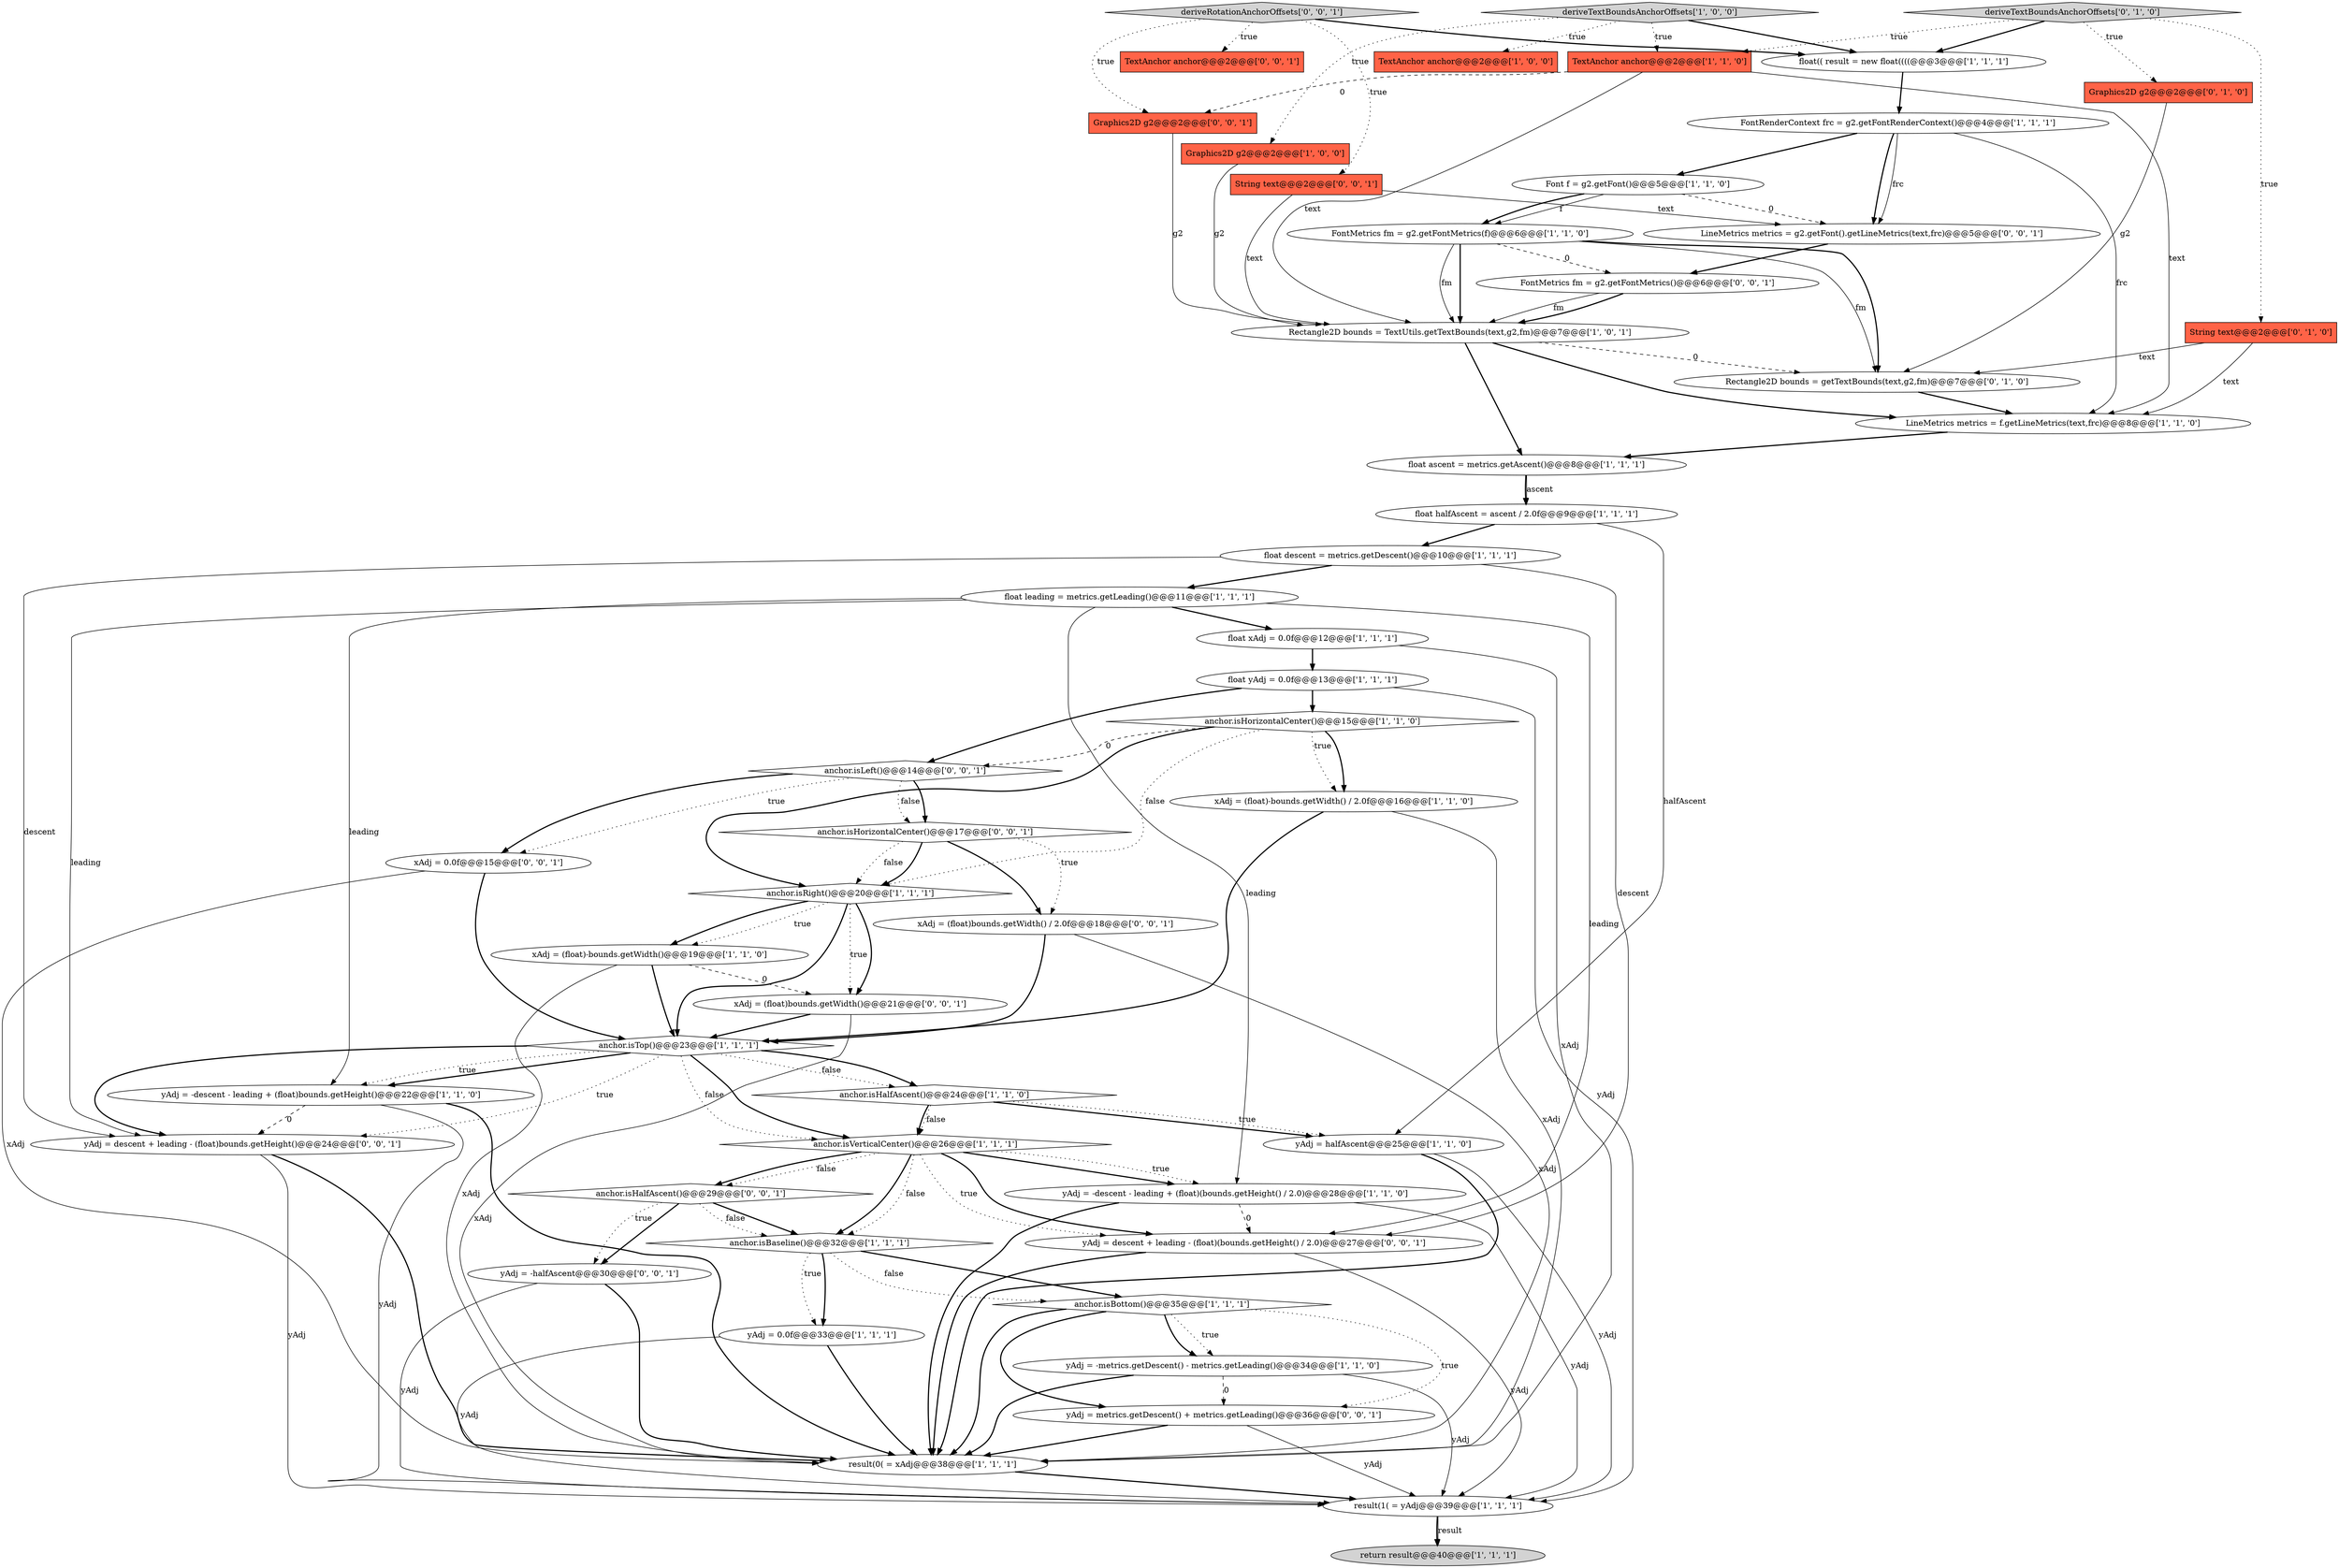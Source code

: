 digraph {
34 [style = filled, label = "Graphics2D g2@@@2@@@['0', '1', '0']", fillcolor = tomato, shape = box image = "AAA0AAABBB2BBB"];
46 [style = filled, label = "xAdj = (float)bounds.getWidth() / 2.0f@@@18@@@['0', '0', '1']", fillcolor = white, shape = ellipse image = "AAA0AAABBB3BBB"];
4 [style = filled, label = "Font f = g2.getFont()@@@5@@@['1', '1', '0']", fillcolor = white, shape = ellipse image = "AAA0AAABBB1BBB"];
51 [style = filled, label = "Graphics2D g2@@@2@@@['0', '0', '1']", fillcolor = tomato, shape = box image = "AAA0AAABBB3BBB"];
1 [style = filled, label = "float halfAscent = ascent / 2.0f@@@9@@@['1', '1', '1']", fillcolor = white, shape = ellipse image = "AAA0AAABBB1BBB"];
29 [style = filled, label = "FontRenderContext frc = g2.getFontRenderContext()@@@4@@@['1', '1', '1']", fillcolor = white, shape = ellipse image = "AAA0AAABBB1BBB"];
28 [style = filled, label = "float(( result = new float((((@@@3@@@['1', '1', '1']", fillcolor = white, shape = ellipse image = "AAA0AAABBB1BBB"];
33 [style = filled, label = "Rectangle2D bounds = getTextBounds(text,g2,fm)@@@7@@@['0', '1', '0']", fillcolor = white, shape = ellipse image = "AAA1AAABBB2BBB"];
0 [style = filled, label = "anchor.isBottom()@@@35@@@['1', '1', '1']", fillcolor = white, shape = diamond image = "AAA0AAABBB1BBB"];
42 [style = filled, label = "yAdj = descent + leading - (float)bounds.getHeight()@@@24@@@['0', '0', '1']", fillcolor = white, shape = ellipse image = "AAA0AAABBB3BBB"];
30 [style = filled, label = "xAdj = (float)-bounds.getWidth() / 2.0f@@@16@@@['1', '1', '0']", fillcolor = white, shape = ellipse image = "AAA0AAABBB1BBB"];
45 [style = filled, label = "String text@@@2@@@['0', '0', '1']", fillcolor = tomato, shape = box image = "AAA0AAABBB3BBB"];
7 [style = filled, label = "yAdj = -descent - leading + (float)(bounds.getHeight() / 2.0)@@@28@@@['1', '1', '0']", fillcolor = white, shape = ellipse image = "AAA0AAABBB1BBB"];
16 [style = filled, label = "xAdj = (float)-bounds.getWidth()@@@19@@@['1', '1', '0']", fillcolor = white, shape = ellipse image = "AAA0AAABBB1BBB"];
40 [style = filled, label = "xAdj = (float)bounds.getWidth()@@@21@@@['0', '0', '1']", fillcolor = white, shape = ellipse image = "AAA0AAABBB3BBB"];
35 [style = filled, label = "String text@@@2@@@['0', '1', '0']", fillcolor = tomato, shape = box image = "AAA0AAABBB2BBB"];
18 [style = filled, label = "float descent = metrics.getDescent()@@@10@@@['1', '1', '1']", fillcolor = white, shape = ellipse image = "AAA0AAABBB1BBB"];
5 [style = filled, label = "result(0( = xAdj@@@38@@@['1', '1', '1']", fillcolor = white, shape = ellipse image = "AAA0AAABBB1BBB"];
50 [style = filled, label = "deriveRotationAnchorOffsets['0', '0', '1']", fillcolor = lightgray, shape = diamond image = "AAA0AAABBB3BBB"];
49 [style = filled, label = "yAdj = -halfAscent@@@30@@@['0', '0', '1']", fillcolor = white, shape = ellipse image = "AAA0AAABBB3BBB"];
6 [style = filled, label = "TextAnchor anchor@@@2@@@['1', '0', '0']", fillcolor = tomato, shape = box image = "AAA0AAABBB1BBB"];
37 [style = filled, label = "TextAnchor anchor@@@2@@@['0', '0', '1']", fillcolor = tomato, shape = box image = "AAA0AAABBB3BBB"];
44 [style = filled, label = "FontMetrics fm = g2.getFontMetrics()@@@6@@@['0', '0', '1']", fillcolor = white, shape = ellipse image = "AAA0AAABBB3BBB"];
26 [style = filled, label = "anchor.isVerticalCenter()@@@26@@@['1', '1', '1']", fillcolor = white, shape = diamond image = "AAA0AAABBB1BBB"];
27 [style = filled, label = "return result@@@40@@@['1', '1', '1']", fillcolor = lightgray, shape = ellipse image = "AAA0AAABBB1BBB"];
17 [style = filled, label = "result(1( = yAdj@@@39@@@['1', '1', '1']", fillcolor = white, shape = ellipse image = "AAA0AAABBB1BBB"];
21 [style = filled, label = "yAdj = -metrics.getDescent() - metrics.getLeading()@@@34@@@['1', '1', '0']", fillcolor = white, shape = ellipse image = "AAA0AAABBB1BBB"];
15 [style = filled, label = "FontMetrics fm = g2.getFontMetrics(f)@@@6@@@['1', '1', '0']", fillcolor = white, shape = ellipse image = "AAA0AAABBB1BBB"];
48 [style = filled, label = "yAdj = metrics.getDescent() + metrics.getLeading()@@@36@@@['0', '0', '1']", fillcolor = white, shape = ellipse image = "AAA0AAABBB3BBB"];
2 [style = filled, label = "yAdj = 0.0f@@@33@@@['1', '1', '1']", fillcolor = white, shape = ellipse image = "AAA0AAABBB1BBB"];
14 [style = filled, label = "anchor.isTop()@@@23@@@['1', '1', '1']", fillcolor = white, shape = diamond image = "AAA0AAABBB1BBB"];
12 [style = filled, label = "anchor.isHalfAscent()@@@24@@@['1', '1', '0']", fillcolor = white, shape = diamond image = "AAA0AAABBB1BBB"];
24 [style = filled, label = "Graphics2D g2@@@2@@@['1', '0', '0']", fillcolor = tomato, shape = box image = "AAA0AAABBB1BBB"];
3 [style = filled, label = "float leading = metrics.getLeading()@@@11@@@['1', '1', '1']", fillcolor = white, shape = ellipse image = "AAA0AAABBB1BBB"];
43 [style = filled, label = "anchor.isHorizontalCenter()@@@17@@@['0', '0', '1']", fillcolor = white, shape = diamond image = "AAA0AAABBB3BBB"];
13 [style = filled, label = "deriveTextBoundsAnchorOffsets['1', '0', '0']", fillcolor = lightgray, shape = diamond image = "AAA0AAABBB1BBB"];
19 [style = filled, label = "anchor.isHorizontalCenter()@@@15@@@['1', '1', '0']", fillcolor = white, shape = diamond image = "AAA0AAABBB1BBB"];
32 [style = filled, label = "LineMetrics metrics = f.getLineMetrics(text,frc)@@@8@@@['1', '1', '0']", fillcolor = white, shape = ellipse image = "AAA0AAABBB1BBB"];
39 [style = filled, label = "xAdj = 0.0f@@@15@@@['0', '0', '1']", fillcolor = white, shape = ellipse image = "AAA0AAABBB3BBB"];
8 [style = filled, label = "anchor.isBaseline()@@@32@@@['1', '1', '1']", fillcolor = white, shape = diamond image = "AAA0AAABBB1BBB"];
23 [style = filled, label = "float yAdj = 0.0f@@@13@@@['1', '1', '1']", fillcolor = white, shape = ellipse image = "AAA0AAABBB1BBB"];
9 [style = filled, label = "yAdj = -descent - leading + (float)bounds.getHeight()@@@22@@@['1', '1', '0']", fillcolor = white, shape = ellipse image = "AAA0AAABBB1BBB"];
20 [style = filled, label = "float ascent = metrics.getAscent()@@@8@@@['1', '1', '1']", fillcolor = white, shape = ellipse image = "AAA0AAABBB1BBB"];
31 [style = filled, label = "Rectangle2D bounds = TextUtils.getTextBounds(text,g2,fm)@@@7@@@['1', '0', '1']", fillcolor = white, shape = ellipse image = "AAA0AAABBB1BBB"];
10 [style = filled, label = "yAdj = halfAscent@@@25@@@['1', '1', '0']", fillcolor = white, shape = ellipse image = "AAA0AAABBB1BBB"];
36 [style = filled, label = "deriveTextBoundsAnchorOffsets['0', '1', '0']", fillcolor = lightgray, shape = diamond image = "AAA0AAABBB2BBB"];
41 [style = filled, label = "yAdj = descent + leading - (float)(bounds.getHeight() / 2.0)@@@27@@@['0', '0', '1']", fillcolor = white, shape = ellipse image = "AAA0AAABBB3BBB"];
47 [style = filled, label = "anchor.isHalfAscent()@@@29@@@['0', '0', '1']", fillcolor = white, shape = diamond image = "AAA0AAABBB3BBB"];
52 [style = filled, label = "anchor.isLeft()@@@14@@@['0', '0', '1']", fillcolor = white, shape = diamond image = "AAA0AAABBB3BBB"];
22 [style = filled, label = "anchor.isRight()@@@20@@@['1', '1', '1']", fillcolor = white, shape = diamond image = "AAA0AAABBB1BBB"];
25 [style = filled, label = "TextAnchor anchor@@@2@@@['1', '1', '0']", fillcolor = tomato, shape = box image = "AAA0AAABBB1BBB"];
11 [style = filled, label = "float xAdj = 0.0f@@@12@@@['1', '1', '1']", fillcolor = white, shape = ellipse image = "AAA0AAABBB1BBB"];
38 [style = filled, label = "LineMetrics metrics = g2.getFont().getLineMetrics(text,frc)@@@5@@@['0', '0', '1']", fillcolor = white, shape = ellipse image = "AAA0AAABBB3BBB"];
45->31 [style = solid, label="text"];
51->31 [style = solid, label="g2"];
43->46 [style = dotted, label="true"];
52->43 [style = dotted, label="false"];
50->28 [style = bold, label=""];
15->33 [style = bold, label=""];
43->46 [style = bold, label=""];
21->48 [style = dashed, label="0"];
34->33 [style = solid, label="g2"];
24->31 [style = solid, label="g2"];
19->22 [style = bold, label=""];
1->18 [style = bold, label=""];
26->7 [style = dotted, label="true"];
33->32 [style = bold, label=""];
35->32 [style = solid, label="text"];
31->32 [style = bold, label=""];
46->5 [style = solid, label="xAdj"];
20->1 [style = bold, label=""];
50->45 [style = dotted, label="true"];
0->21 [style = dotted, label="true"];
5->17 [style = bold, label=""];
15->44 [style = dashed, label="0"];
42->17 [style = solid, label="yAdj"];
12->10 [style = bold, label=""];
23->52 [style = bold, label=""];
22->14 [style = bold, label=""];
16->5 [style = solid, label="xAdj"];
22->40 [style = bold, label=""];
7->17 [style = solid, label="yAdj"];
11->23 [style = bold, label=""];
0->21 [style = bold, label=""];
36->28 [style = bold, label=""];
36->34 [style = dotted, label="true"];
0->48 [style = dotted, label="true"];
8->0 [style = dotted, label="false"];
52->43 [style = bold, label=""];
29->38 [style = bold, label=""];
3->42 [style = solid, label="leading"];
18->41 [style = solid, label="descent"];
10->5 [style = bold, label=""];
52->39 [style = dotted, label="true"];
28->29 [style = bold, label=""];
15->31 [style = solid, label="fm"];
25->51 [style = dashed, label="0"];
12->10 [style = dotted, label="true"];
4->15 [style = solid, label="f"];
39->14 [style = bold, label=""];
17->27 [style = bold, label=""];
39->5 [style = solid, label="xAdj"];
44->31 [style = bold, label=""];
15->31 [style = bold, label=""];
13->28 [style = bold, label=""];
13->24 [style = dotted, label="true"];
42->5 [style = bold, label=""];
4->38 [style = dashed, label="0"];
52->39 [style = bold, label=""];
49->17 [style = solid, label="yAdj"];
32->20 [style = bold, label=""];
25->31 [style = solid, label="text"];
8->2 [style = bold, label=""];
13->25 [style = dotted, label="true"];
47->8 [style = bold, label=""];
1->10 [style = solid, label="halfAscent"];
43->22 [style = dotted, label="false"];
26->41 [style = bold, label=""];
3->7 [style = solid, label="leading"];
18->42 [style = solid, label="descent"];
30->14 [style = bold, label=""];
3->41 [style = solid, label="leading"];
12->26 [style = dotted, label="false"];
9->42 [style = dashed, label="0"];
35->33 [style = solid, label="text"];
41->5 [style = bold, label=""];
26->47 [style = dotted, label="false"];
19->52 [style = dashed, label="0"];
12->26 [style = bold, label=""];
36->35 [style = dotted, label="true"];
13->6 [style = dotted, label="true"];
40->5 [style = solid, label="xAdj"];
14->26 [style = dotted, label="false"];
26->8 [style = bold, label=""];
22->40 [style = dotted, label="true"];
47->49 [style = bold, label=""];
8->0 [style = bold, label=""];
47->49 [style = dotted, label="true"];
50->37 [style = dotted, label="true"];
29->32 [style = solid, label="frc"];
22->16 [style = bold, label=""];
45->38 [style = solid, label="text"];
0->48 [style = bold, label=""];
14->12 [style = bold, label=""];
14->9 [style = bold, label=""];
8->2 [style = dotted, label="true"];
48->5 [style = bold, label=""];
9->17 [style = solid, label="yAdj"];
47->8 [style = dotted, label="false"];
10->17 [style = solid, label="yAdj"];
38->44 [style = bold, label=""];
46->14 [style = bold, label=""];
31->33 [style = dashed, label="0"];
20->1 [style = solid, label="ascent"];
31->20 [style = bold, label=""];
7->41 [style = dashed, label="0"];
7->5 [style = bold, label=""];
29->38 [style = solid, label="frc"];
44->31 [style = solid, label="fm"];
23->17 [style = solid, label="yAdj"];
43->22 [style = bold, label=""];
9->5 [style = bold, label=""];
41->17 [style = solid, label="yAdj"];
14->42 [style = dotted, label="true"];
14->12 [style = dotted, label="false"];
14->9 [style = dotted, label="true"];
18->3 [style = bold, label=""];
21->17 [style = solid, label="yAdj"];
36->25 [style = dotted, label="true"];
3->11 [style = bold, label=""];
26->47 [style = bold, label=""];
49->5 [style = bold, label=""];
23->19 [style = bold, label=""];
19->30 [style = bold, label=""];
14->42 [style = bold, label=""];
22->16 [style = dotted, label="true"];
26->8 [style = dotted, label="false"];
15->33 [style = solid, label="fm"];
2->5 [style = bold, label=""];
50->51 [style = dotted, label="true"];
29->4 [style = bold, label=""];
16->40 [style = dashed, label="0"];
14->26 [style = bold, label=""];
48->17 [style = solid, label="yAdj"];
40->14 [style = bold, label=""];
16->14 [style = bold, label=""];
30->5 [style = solid, label="xAdj"];
2->17 [style = solid, label="yAdj"];
21->5 [style = bold, label=""];
17->27 [style = solid, label="result"];
3->9 [style = solid, label="leading"];
11->5 [style = solid, label="xAdj"];
26->7 [style = bold, label=""];
19->22 [style = dotted, label="false"];
0->5 [style = bold, label=""];
19->30 [style = dotted, label="true"];
4->15 [style = bold, label=""];
25->32 [style = solid, label="text"];
26->41 [style = dotted, label="true"];
}
